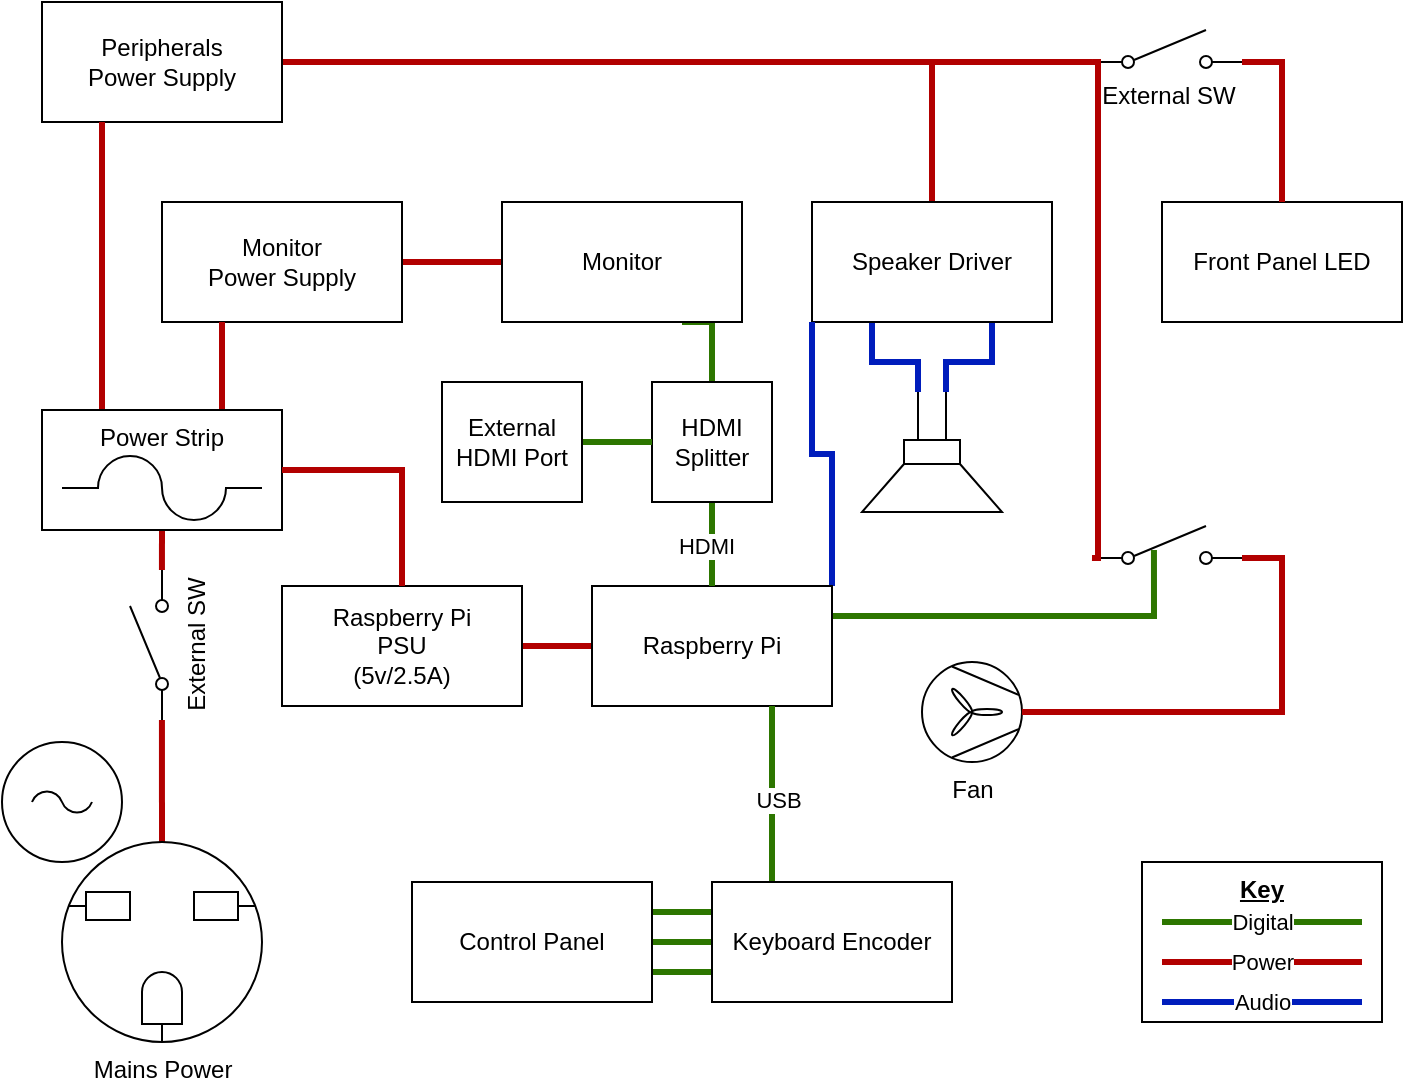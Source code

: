 <mxfile version="13.6.2" type="device" pages="3"><diagram id="l028MWzipf3auB_rfnxY" name="Electrical"><mxGraphModel dx="821" dy="598" grid="1" gridSize="10" guides="1" tooltips="1" connect="1" arrows="1" fold="1" page="1" pageScale="1" pageWidth="850" pageHeight="1100" math="0" shadow="0"><root><mxCell id="0"/><mxCell id="1" parent="0"/><mxCell id="hUDX7nrkoxbd-xgrVgb7-20" style="edgeStyle=none;rounded=0;orthogonalLoop=1;jettySize=auto;html=1;exitX=1;exitY=0.5;exitDx=0;exitDy=0;strokeWidth=3;fontColor=#000000;fillColor=#e51400;strokeColor=#B20000;entryX=0;entryY=0.84;entryDx=0;entryDy=0;entryPerimeter=0;endArrow=none;endFill=0;" edge="1" parent="1" source="hUDX7nrkoxbd-xgrVgb7-2" target="hUDX7nrkoxbd-xgrVgb7-19"><mxGeometry relative="1" as="geometry"><mxPoint x="490" y="90" as="targetPoint"/></mxGeometry></mxCell><mxCell id="hUDX7nrkoxbd-xgrVgb7-2" value="Peripherals&lt;br&gt;Power Supply" style="rounded=0;whiteSpace=wrap;html=1;fontColor=#000000;" vertex="1" parent="1"><mxGeometry x="40" y="60" width="120" height="60" as="geometry"/></mxCell><mxCell id="hUDX7nrkoxbd-xgrVgb7-16" style="edgeStyle=none;rounded=0;orthogonalLoop=1;jettySize=auto;html=1;exitX=1;exitY=0.5;exitDx=0;exitDy=0;entryX=0;entryY=0.5;entryDx=0;entryDy=0;strokeWidth=3;fontColor=#000000;fillColor=#e51400;strokeColor=#B20000;endArrow=none;endFill=0;" edge="1" parent="1" source="hUDX7nrkoxbd-xgrVgb7-3" target="hUDX7nrkoxbd-xgrVgb7-14"><mxGeometry relative="1" as="geometry"/></mxCell><mxCell id="hUDX7nrkoxbd-xgrVgb7-3" value="Monitor &lt;br&gt;Power Supply" style="rounded=0;whiteSpace=wrap;html=1;fontColor=#000000;" vertex="1" parent="1"><mxGeometry x="100" y="160" width="120" height="60" as="geometry"/></mxCell><mxCell id="hUDX7nrkoxbd-xgrVgb7-9" style="edgeStyle=none;rounded=0;orthogonalLoop=1;jettySize=auto;html=1;exitX=0.25;exitY=0;exitDx=0;exitDy=0;entryX=0.25;entryY=1;entryDx=0;entryDy=0;strokeWidth=3;fontColor=#000000;fillColor=#e51400;strokeColor=#B20000;endArrow=none;endFill=0;" edge="1" parent="1" source="hUDX7nrkoxbd-xgrVgb7-4" target="hUDX7nrkoxbd-xgrVgb7-2"><mxGeometry relative="1" as="geometry"/></mxCell><mxCell id="hUDX7nrkoxbd-xgrVgb7-10" style="edgeStyle=none;rounded=0;orthogonalLoop=1;jettySize=auto;html=1;exitX=0.75;exitY=0;exitDx=0;exitDy=0;entryX=0.25;entryY=1;entryDx=0;entryDy=0;strokeWidth=3;fontColor=#000000;fillColor=#e51400;strokeColor=#B20000;endArrow=none;endFill=0;" edge="1" parent="1" source="hUDX7nrkoxbd-xgrVgb7-4" target="hUDX7nrkoxbd-xgrVgb7-3"><mxGeometry relative="1" as="geometry"/></mxCell><mxCell id="hUDX7nrkoxbd-xgrVgb7-6" value="" style="pointerEvents=1;verticalLabelPosition=bottom;shadow=0;dashed=0;align=center;html=1;verticalAlign=top;shape=mxgraph.electrical.electro-mechanical.loudspeaker;fontColor=#000000;rotation=90;" vertex="1" parent="1"><mxGeometry x="455" y="250" width="60" height="70" as="geometry"/></mxCell><mxCell id="hUDX7nrkoxbd-xgrVgb7-8" style="edgeStyle=none;rounded=0;orthogonalLoop=1;jettySize=auto;html=1;exitX=0.5;exitY=0;exitDx=0;exitDy=0;exitPerimeter=0;fontColor=#000000;strokeWidth=3;fillColor=#e51400;strokeColor=#B20000;entryX=0;entryY=0.84;entryDx=0;entryDy=0;entryPerimeter=0;startArrow=none;startFill=0;endArrow=none;endFill=0;" edge="1" parent="1" source="hUDX7nrkoxbd-xgrVgb7-7" target="hUDX7nrkoxbd-xgrVgb7-17"><mxGeometry relative="1" as="geometry"><mxPoint x="100" y="417" as="targetPoint"/></mxGeometry></mxCell><mxCell id="hUDX7nrkoxbd-xgrVgb7-7" value="Mains Power" style="pointerEvents=1;verticalLabelPosition=bottom;shadow=0;dashed=0;align=center;html=1;verticalAlign=top;shape=mxgraph.electrical.miscellaneous.f_m_3_conductor_3;fontColor=#000000;" vertex="1" parent="1"><mxGeometry x="50" y="480" width="100" height="100" as="geometry"/></mxCell><mxCell id="hUDX7nrkoxbd-xgrVgb7-12" value="" style="pointerEvents=1;verticalLabelPosition=bottom;shadow=0;dashed=0;align=center;html=1;verticalAlign=top;shape=mxgraph.electrical.signal_sources.ac_source;fontColor=#000000;" vertex="1" parent="1"><mxGeometry x="20" y="430" width="60" height="60" as="geometry"/></mxCell><mxCell id="hUDX7nrkoxbd-xgrVgb7-40" style="edgeStyle=orthogonalEdgeStyle;rounded=0;orthogonalLoop=1;jettySize=auto;html=1;exitX=0.75;exitY=1;exitDx=0;exitDy=0;entryX=0.5;entryY=0;entryDx=0;entryDy=0;startArrow=none;startFill=0;endArrow=none;endFill=0;strokeWidth=3;fontColor=#000000;fillColor=#60a917;strokeColor=#2D7600;" edge="1" parent="1" source="hUDX7nrkoxbd-xgrVgb7-14" target="hUDX7nrkoxbd-xgrVgb7-36"><mxGeometry relative="1" as="geometry"/></mxCell><mxCell id="hUDX7nrkoxbd-xgrVgb7-14" value="Monitor" style="rounded=0;whiteSpace=wrap;html=1;fontColor=#000000;" vertex="1" parent="1"><mxGeometry x="270" y="160" width="120" height="60" as="geometry"/></mxCell><mxCell id="hUDX7nrkoxbd-xgrVgb7-28" style="edgeStyle=none;rounded=0;orthogonalLoop=1;jettySize=auto;html=1;exitX=0.5;exitY=0;exitDx=0;exitDy=0;startArrow=none;startFill=0;endArrow=none;endFill=0;strokeWidth=3;fontColor=#000000;fillColor=#e51400;strokeColor=#B20000;" edge="1" parent="1" source="hUDX7nrkoxbd-xgrVgb7-15"><mxGeometry relative="1" as="geometry"><mxPoint x="485" y="90" as="targetPoint"/></mxGeometry></mxCell><mxCell id="hUDX7nrkoxbd-xgrVgb7-41" style="edgeStyle=orthogonalEdgeStyle;rounded=0;orthogonalLoop=1;jettySize=auto;html=1;exitX=0.75;exitY=1;exitDx=0;exitDy=0;entryX=0;entryY=0.4;entryDx=0;entryDy=0;entryPerimeter=0;startArrow=none;startFill=0;endArrow=none;endFill=0;strokeWidth=3;fontColor=#000000;fillColor=#0050ef;strokeColor=#001DBC;" edge="1" parent="1" source="hUDX7nrkoxbd-xgrVgb7-15" target="hUDX7nrkoxbd-xgrVgb7-6"><mxGeometry relative="1" as="geometry"/></mxCell><mxCell id="hUDX7nrkoxbd-xgrVgb7-42" style="edgeStyle=orthogonalEdgeStyle;rounded=0;orthogonalLoop=1;jettySize=auto;html=1;exitX=0.25;exitY=1;exitDx=0;exitDy=0;entryX=0;entryY=0.6;entryDx=0;entryDy=0;entryPerimeter=0;startArrow=none;startFill=0;endArrow=none;endFill=0;strokeWidth=3;fontColor=#000000;fillColor=#0050ef;strokeColor=#001DBC;" edge="1" parent="1" source="hUDX7nrkoxbd-xgrVgb7-15" target="hUDX7nrkoxbd-xgrVgb7-6"><mxGeometry relative="1" as="geometry"/></mxCell><mxCell id="hUDX7nrkoxbd-xgrVgb7-15" value="Speaker Driver" style="rounded=0;whiteSpace=wrap;html=1;fontColor=#000000;" vertex="1" parent="1"><mxGeometry x="425" y="160" width="120" height="60" as="geometry"/></mxCell><mxCell id="hUDX7nrkoxbd-xgrVgb7-24" style="edgeStyle=none;rounded=0;orthogonalLoop=1;jettySize=auto;html=1;exitX=1;exitY=0.84;exitDx=0;exitDy=0;exitPerimeter=0;entryX=0.5;entryY=1;entryDx=0;entryDy=0;startArrow=none;startFill=0;endArrow=none;endFill=0;strokeWidth=3;fontColor=#000000;fillColor=#e51400;strokeColor=#B20000;" edge="1" parent="1" source="hUDX7nrkoxbd-xgrVgb7-17" target="hUDX7nrkoxbd-xgrVgb7-4"><mxGeometry relative="1" as="geometry"/></mxCell><mxCell id="hUDX7nrkoxbd-xgrVgb7-17" value="External SW" style="pointerEvents=1;verticalLabelPosition=bottom;shadow=0;dashed=0;align=center;html=1;verticalAlign=top;shape=mxgraph.electrical.electro-mechanical.simple_switch;fontColor=#000000;rotation=-90;" vertex="1" parent="1"><mxGeometry x="56" y="372" width="75" height="19" as="geometry"/></mxCell><mxCell id="hUDX7nrkoxbd-xgrVgb7-18" value="Front Panel LED" style="rounded=0;whiteSpace=wrap;html=1;fontColor=#000000;" vertex="1" parent="1"><mxGeometry x="600" y="160" width="120" height="60" as="geometry"/></mxCell><mxCell id="hUDX7nrkoxbd-xgrVgb7-22" style="edgeStyle=orthogonalEdgeStyle;rounded=0;orthogonalLoop=1;jettySize=auto;html=1;exitX=1;exitY=0.84;exitDx=0;exitDy=0;exitPerimeter=0;entryX=0.5;entryY=0;entryDx=0;entryDy=0;strokeWidth=3;fontColor=#000000;fillColor=#e51400;strokeColor=#B20000;endArrow=none;endFill=0;" edge="1" parent="1" source="hUDX7nrkoxbd-xgrVgb7-19" target="hUDX7nrkoxbd-xgrVgb7-18"><mxGeometry relative="1" as="geometry"/></mxCell><mxCell id="hUDX7nrkoxbd-xgrVgb7-27" style="edgeStyle=orthogonalEdgeStyle;rounded=0;orthogonalLoop=1;jettySize=auto;html=1;exitX=0;exitY=0.84;exitDx=0;exitDy=0;exitPerimeter=0;startArrow=none;startFill=0;endArrow=none;endFill=0;strokeWidth=3;fontColor=#000000;fillColor=#e51400;strokeColor=#B20000;entryX=0;entryY=0.84;entryDx=0;entryDy=0;entryPerimeter=0;" edge="1" parent="1" source="hUDX7nrkoxbd-xgrVgb7-29" target="hUDX7nrkoxbd-xgrVgb7-29"><mxGeometry relative="1" as="geometry"><Array as="points"/></mxGeometry></mxCell><mxCell id="hUDX7nrkoxbd-xgrVgb7-19" value="External SW" style="pointerEvents=1;verticalLabelPosition=bottom;shadow=0;dashed=0;align=center;html=1;verticalAlign=top;shape=mxgraph.electrical.electro-mechanical.simple_switch;fontColor=#000000;rotation=0;" vertex="1" parent="1"><mxGeometry x="565" y="74" width="75" height="19" as="geometry"/></mxCell><mxCell id="hUDX7nrkoxbd-xgrVgb7-23" value="" style="group" vertex="1" connectable="0" parent="1"><mxGeometry x="40" y="264" width="120" height="60" as="geometry"/></mxCell><mxCell id="hUDX7nrkoxbd-xgrVgb7-4" value="Power Strip" style="rounded=0;whiteSpace=wrap;html=1;fontColor=#000000;verticalAlign=top;" vertex="1" parent="hUDX7nrkoxbd-xgrVgb7-23"><mxGeometry width="120" height="60" as="geometry"/></mxCell><mxCell id="hUDX7nrkoxbd-xgrVgb7-11" value="" style="pointerEvents=1;verticalLabelPosition=bottom;shadow=0;dashed=0;align=center;html=1;verticalAlign=top;shape=mxgraph.electrical.miscellaneous.fuse_4;fontColor=#000000;" vertex="1" parent="hUDX7nrkoxbd-xgrVgb7-23"><mxGeometry x="10" y="23" width="100" height="32" as="geometry"/></mxCell><mxCell id="hUDX7nrkoxbd-xgrVgb7-25" value="Fan" style="verticalLabelPosition=bottom;outlineConnect=0;align=center;dashed=0;html=1;verticalAlign=top;shape=mxgraph.pid2misc.fan;fanType=common;fontColor=#000000;" vertex="1" parent="1"><mxGeometry x="480" y="390" width="50" height="50" as="geometry"/></mxCell><mxCell id="hUDX7nrkoxbd-xgrVgb7-62" style="edgeStyle=orthogonalEdgeStyle;rounded=0;orthogonalLoop=1;jettySize=auto;html=1;exitX=1;exitY=0.84;exitDx=0;exitDy=0;exitPerimeter=0;startArrow=none;startFill=0;endArrow=none;endFill=0;strokeWidth=3;fontColor=#000000;fillColor=#e51400;strokeColor=#B20000;" edge="1" parent="1" source="hUDX7nrkoxbd-xgrVgb7-29" target="hUDX7nrkoxbd-xgrVgb7-25"><mxGeometry relative="1" as="geometry"><Array as="points"><mxPoint x="660" y="338"/><mxPoint x="660" y="415"/></Array></mxGeometry></mxCell><mxCell id="hUDX7nrkoxbd-xgrVgb7-29" value="" style="pointerEvents=1;verticalLabelPosition=bottom;shadow=0;dashed=0;align=center;html=1;verticalAlign=top;shape=mxgraph.electrical.electro-mechanical.simple_switch;fontColor=#000000;" vertex="1" parent="1"><mxGeometry x="565" y="322" width="75" height="19" as="geometry"/></mxCell><mxCell id="hUDX7nrkoxbd-xgrVgb7-30" style="edgeStyle=orthogonalEdgeStyle;rounded=0;orthogonalLoop=1;jettySize=auto;html=1;exitX=0;exitY=0.84;exitDx=0;exitDy=0;exitPerimeter=0;startArrow=none;startFill=0;endArrow=none;endFill=0;strokeWidth=3;fontColor=#000000;fillColor=#e51400;strokeColor=#B20000;entryX=0;entryY=0.84;entryDx=0;entryDy=0;entryPerimeter=0;" edge="1" parent="1" source="hUDX7nrkoxbd-xgrVgb7-19" target="hUDX7nrkoxbd-xgrVgb7-29"><mxGeometry relative="1" as="geometry"><mxPoint x="565" y="89.96" as="sourcePoint"/><mxPoint x="650" y="335" as="targetPoint"/><Array as="points"><mxPoint x="568" y="90"/></Array></mxGeometry></mxCell><mxCell id="hUDX7nrkoxbd-xgrVgb7-35" style="edgeStyle=orthogonalEdgeStyle;rounded=0;orthogonalLoop=1;jettySize=auto;html=1;entryX=0;entryY=0.5;entryDx=0;entryDy=0;startArrow=none;startFill=0;endArrow=none;endFill=0;strokeWidth=3;fontColor=#000000;fillColor=#e51400;strokeColor=#B20000;" edge="1" parent="1" source="hUDX7nrkoxbd-xgrVgb7-32" target="hUDX7nrkoxbd-xgrVgb7-34"><mxGeometry relative="1" as="geometry"/></mxCell><mxCell id="hUDX7nrkoxbd-xgrVgb7-32" value="Raspberry Pi&lt;br&gt;PSU&lt;br&gt;(5v/2.5A)" style="rounded=0;whiteSpace=wrap;html=1;fontColor=#000000;" vertex="1" parent="1"><mxGeometry x="160" y="352" width="120" height="60" as="geometry"/></mxCell><mxCell id="hUDX7nrkoxbd-xgrVgb7-33" style="edgeStyle=orthogonalEdgeStyle;rounded=0;orthogonalLoop=1;jettySize=auto;html=1;exitX=1;exitY=0.5;exitDx=0;exitDy=0;entryX=0.5;entryY=0;entryDx=0;entryDy=0;startArrow=none;startFill=0;endArrow=none;endFill=0;strokeWidth=3;fontColor=#000000;fillColor=#e51400;strokeColor=#B20000;" edge="1" parent="1" source="hUDX7nrkoxbd-xgrVgb7-4" target="hUDX7nrkoxbd-xgrVgb7-32"><mxGeometry relative="1" as="geometry"/></mxCell><mxCell id="hUDX7nrkoxbd-xgrVgb7-43" style="edgeStyle=orthogonalEdgeStyle;rounded=0;orthogonalLoop=1;jettySize=auto;html=1;exitX=1;exitY=0;exitDx=0;exitDy=0;entryX=0;entryY=1;entryDx=0;entryDy=0;startArrow=none;startFill=0;endArrow=none;endFill=0;strokeWidth=3;fontColor=#000000;fillColor=#0050ef;strokeColor=#001DBC;" edge="1" parent="1" source="hUDX7nrkoxbd-xgrVgb7-34" target="hUDX7nrkoxbd-xgrVgb7-15"><mxGeometry relative="1" as="geometry"/></mxCell><mxCell id="hUDX7nrkoxbd-xgrVgb7-45" style="edgeStyle=orthogonalEdgeStyle;rounded=0;orthogonalLoop=1;jettySize=auto;html=1;exitX=1;exitY=0.25;exitDx=0;exitDy=0;entryX=0.413;entryY=0.632;entryDx=0;entryDy=0;entryPerimeter=0;startArrow=none;startFill=0;endArrow=none;endFill=0;strokeWidth=3;fontColor=#000000;fillColor=#60a917;strokeColor=#2D7600;" edge="1" parent="1" source="hUDX7nrkoxbd-xgrVgb7-34" target="hUDX7nrkoxbd-xgrVgb7-29"><mxGeometry relative="1" as="geometry"/></mxCell><mxCell id="hUDX7nrkoxbd-xgrVgb7-34" value="Raspberry Pi" style="rounded=0;whiteSpace=wrap;html=1;fontColor=#000000;" vertex="1" parent="1"><mxGeometry x="315" y="352" width="120" height="60" as="geometry"/></mxCell><mxCell id="hUDX7nrkoxbd-xgrVgb7-39" style="edgeStyle=orthogonalEdgeStyle;rounded=0;orthogonalLoop=1;jettySize=auto;html=1;exitX=0.5;exitY=1;exitDx=0;exitDy=0;startArrow=none;startFill=0;endArrow=none;endFill=0;strokeWidth=3;fontColor=#000000;fillColor=#60a917;strokeColor=#2D7600;" edge="1" parent="1" source="hUDX7nrkoxbd-xgrVgb7-36" target="hUDX7nrkoxbd-xgrVgb7-34"><mxGeometry relative="1" as="geometry"/></mxCell><mxCell id="hUDX7nrkoxbd-xgrVgb7-52" value="HDMI" style="edgeLabel;html=1;align=center;verticalAlign=middle;resizable=0;points=[];fontColor=#000000;" vertex="1" connectable="0" parent="hUDX7nrkoxbd-xgrVgb7-39"><mxGeometry x="0.048" y="-3" relative="1" as="geometry"><mxPoint as="offset"/></mxGeometry></mxCell><mxCell id="hUDX7nrkoxbd-xgrVgb7-36" value="HDMI&lt;br&gt;Splitter" style="rounded=0;whiteSpace=wrap;html=1;fontColor=#000000;" vertex="1" parent="1"><mxGeometry x="345" y="250" width="60" height="60" as="geometry"/></mxCell><mxCell id="hUDX7nrkoxbd-xgrVgb7-38" style="edgeStyle=orthogonalEdgeStyle;rounded=0;orthogonalLoop=1;jettySize=auto;html=1;entryX=0;entryY=0.5;entryDx=0;entryDy=0;startArrow=none;startFill=0;endArrow=none;endFill=0;strokeWidth=3;fontColor=#000000;fillColor=#60a917;strokeColor=#2D7600;" edge="1" parent="1" source="hUDX7nrkoxbd-xgrVgb7-37" target="hUDX7nrkoxbd-xgrVgb7-36"><mxGeometry relative="1" as="geometry"/></mxCell><mxCell id="hUDX7nrkoxbd-xgrVgb7-37" value="External&lt;br&gt;HDMI Port" style="rounded=0;whiteSpace=wrap;html=1;fontColor=#000000;" vertex="1" parent="1"><mxGeometry x="240" y="250" width="70" height="60" as="geometry"/></mxCell><mxCell id="hUDX7nrkoxbd-xgrVgb7-48" style="edgeStyle=orthogonalEdgeStyle;rounded=0;orthogonalLoop=1;jettySize=auto;html=1;exitX=1;exitY=0.25;exitDx=0;exitDy=0;entryX=0;entryY=0.25;entryDx=0;entryDy=0;startArrow=none;startFill=0;endArrow=none;endFill=0;strokeWidth=3;fontColor=#000000;fillColor=#60a917;strokeColor=#2D7600;" edge="1" parent="1" source="hUDX7nrkoxbd-xgrVgb7-46" target="hUDX7nrkoxbd-xgrVgb7-47"><mxGeometry relative="1" as="geometry"/></mxCell><mxCell id="hUDX7nrkoxbd-xgrVgb7-49" style="edgeStyle=orthogonalEdgeStyle;rounded=0;orthogonalLoop=1;jettySize=auto;html=1;exitX=1;exitY=0.5;exitDx=0;exitDy=0;entryX=0;entryY=0.5;entryDx=0;entryDy=0;startArrow=none;startFill=0;endArrow=none;endFill=0;strokeWidth=3;fontColor=#000000;fillColor=#60a917;strokeColor=#2D7600;" edge="1" parent="1" source="hUDX7nrkoxbd-xgrVgb7-46" target="hUDX7nrkoxbd-xgrVgb7-47"><mxGeometry relative="1" as="geometry"/></mxCell><mxCell id="hUDX7nrkoxbd-xgrVgb7-50" style="edgeStyle=orthogonalEdgeStyle;rounded=0;orthogonalLoop=1;jettySize=auto;html=1;exitX=1;exitY=0.75;exitDx=0;exitDy=0;entryX=0;entryY=0.75;entryDx=0;entryDy=0;startArrow=none;startFill=0;endArrow=none;endFill=0;strokeWidth=3;fontColor=#000000;fillColor=#60a917;strokeColor=#2D7600;" edge="1" parent="1" source="hUDX7nrkoxbd-xgrVgb7-46" target="hUDX7nrkoxbd-xgrVgb7-47"><mxGeometry relative="1" as="geometry"/></mxCell><mxCell id="hUDX7nrkoxbd-xgrVgb7-46" value="Control Panel" style="rounded=0;whiteSpace=wrap;html=1;fontColor=#000000;" vertex="1" parent="1"><mxGeometry x="225" y="500" width="120" height="60" as="geometry"/></mxCell><mxCell id="hUDX7nrkoxbd-xgrVgb7-51" style="edgeStyle=orthogonalEdgeStyle;rounded=0;orthogonalLoop=1;jettySize=auto;html=1;exitX=0.25;exitY=0;exitDx=0;exitDy=0;entryX=0.75;entryY=1;entryDx=0;entryDy=0;startArrow=none;startFill=0;endArrow=none;endFill=0;strokeWidth=3;fontColor=#000000;fillColor=#60a917;strokeColor=#2D7600;" edge="1" parent="1" source="hUDX7nrkoxbd-xgrVgb7-47" target="hUDX7nrkoxbd-xgrVgb7-34"><mxGeometry relative="1" as="geometry"/></mxCell><mxCell id="hUDX7nrkoxbd-xgrVgb7-53" value="USB" style="edgeLabel;html=1;align=center;verticalAlign=middle;resizable=0;points=[];fontColor=#000000;" vertex="1" connectable="0" parent="hUDX7nrkoxbd-xgrVgb7-51"><mxGeometry x="-0.068" y="-3" relative="1" as="geometry"><mxPoint as="offset"/></mxGeometry></mxCell><mxCell id="hUDX7nrkoxbd-xgrVgb7-47" value="Keyboard Encoder" style="rounded=0;whiteSpace=wrap;html=1;fontColor=#000000;" vertex="1" parent="1"><mxGeometry x="375" y="500" width="120" height="60" as="geometry"/></mxCell><mxCell id="hUDX7nrkoxbd-xgrVgb7-61" value="" style="group" vertex="1" connectable="0" parent="1"><mxGeometry x="590" y="490" width="120" height="80" as="geometry"/></mxCell><mxCell id="hUDX7nrkoxbd-xgrVgb7-60" value="&lt;div&gt;&lt;span&gt;Key&lt;/span&gt;&lt;/div&gt;" style="rounded=0;whiteSpace=wrap;html=1;fontColor=#000000;align=center;verticalAlign=top;fontStyle=5" vertex="1" parent="hUDX7nrkoxbd-xgrVgb7-61"><mxGeometry width="120" height="80" as="geometry"/></mxCell><mxCell id="hUDX7nrkoxbd-xgrVgb7-55" value="" style="html=1;startArrow=none;startFill=0;endArrow=none;endFill=0;strokeWidth=3;fontColor=#000000;fillColor=#60a917;strokeColor=#2D7600;" edge="1" parent="hUDX7nrkoxbd-xgrVgb7-61"><mxGeometry width="100" relative="1" as="geometry"><mxPoint x="10" y="30" as="sourcePoint"/><mxPoint x="110" y="30" as="targetPoint"/></mxGeometry></mxCell><mxCell id="hUDX7nrkoxbd-xgrVgb7-59" value="Digital" style="edgeLabel;html=1;align=center;verticalAlign=middle;resizable=0;points=[];fontColor=#000000;" vertex="1" connectable="0" parent="hUDX7nrkoxbd-xgrVgb7-55"><mxGeometry x="-0.44" relative="1" as="geometry"><mxPoint x="22" as="offset"/></mxGeometry></mxCell><mxCell id="hUDX7nrkoxbd-xgrVgb7-56" value="" style="html=1;startArrow=none;startFill=0;endArrow=none;endFill=0;strokeWidth=3;fontColor=#000000;fillColor=#e51400;strokeColor=#B20000;" edge="1" parent="hUDX7nrkoxbd-xgrVgb7-61"><mxGeometry width="100" relative="1" as="geometry"><mxPoint x="10" y="50" as="sourcePoint"/><mxPoint x="110" y="50" as="targetPoint"/></mxGeometry></mxCell><mxCell id="hUDX7nrkoxbd-xgrVgb7-58" value="Power" style="edgeLabel;html=1;align=center;verticalAlign=middle;resizable=0;points=[];fontColor=#000000;" vertex="1" connectable="0" parent="hUDX7nrkoxbd-xgrVgb7-56"><mxGeometry x="0.24" y="3" relative="1" as="geometry"><mxPoint x="-12" y="3" as="offset"/></mxGeometry></mxCell><mxCell id="hUDX7nrkoxbd-xgrVgb7-57" value="Audio" style="html=1;startArrow=none;startFill=0;endArrow=none;endFill=0;strokeWidth=3;fontColor=#000000;fillColor=#0050ef;strokeColor=#001DBC;" edge="1" parent="hUDX7nrkoxbd-xgrVgb7-61"><mxGeometry width="100" relative="1" as="geometry"><mxPoint x="10" y="70" as="sourcePoint"/><mxPoint x="110" y="70" as="targetPoint"/></mxGeometry></mxCell></root></mxGraphModel></diagram><diagram id="mXbP1v3G7RLIrmekhq0o" name="Top Panel"><mxGraphModel dx="946" dy="598" grid="1" gridSize="10" guides="1" tooltips="1" connect="1" arrows="1" fold="1" page="1" pageScale="1" pageWidth="850" pageHeight="1100" math="0" shadow="0"><root><mxCell id="QXlU_KbgOhmPKLxfKnMR-0"/><mxCell id="QXlU_KbgOhmPKLxfKnMR-1" parent="QXlU_KbgOhmPKLxfKnMR-0"/><mxCell id="NUDOy58gmlkvZbzFIc0X-1" value="" style="rounded=0;whiteSpace=wrap;html=1;fillColor=#a0522d;strokeColor=#6D1F00;fontColor=#ffffff;" vertex="1" parent="QXlU_KbgOhmPKLxfKnMR-1"><mxGeometry x="80" y="240" width="680" height="160" as="geometry"/></mxCell><mxCell id="NUDOy58gmlkvZbzFIc0X-2" value="Front Top" style="text;html=1;strokeColor=none;fillColor=none;align=center;verticalAlign=middle;whiteSpace=wrap;rounded=0;fontColor=#FFFFFF;" vertex="1" parent="QXlU_KbgOhmPKLxfKnMR-1"><mxGeometry x="80" y="240" width="110" height="20" as="geometry"/></mxCell><mxCell id="NUDOy58gmlkvZbzFIc0X-3" value="&lt;font color=&quot;#000000&quot;&gt;LED Panel&lt;/font&gt;" style="rounded=0;whiteSpace=wrap;html=1;fontColor=#FFFFFF;" vertex="1" parent="QXlU_KbgOhmPKLxfKnMR-1"><mxGeometry x="120" y="270" width="600" height="110" as="geometry"/></mxCell><mxCell id="NUDOy58gmlkvZbzFIc0X-4" value="" style="rounded=0;whiteSpace=wrap;html=1;fontColor=#ffffff;fillColor=#a0522d;strokeColor=#6D1F00;" vertex="1" parent="QXlU_KbgOhmPKLxfKnMR-1"><mxGeometry x="80" y="440" width="680" height="280" as="geometry"/></mxCell><mxCell id="NUDOy58gmlkvZbzFIc0X-5" value="&lt;font color=&quot;#000000&quot;&gt;SW&lt;br&gt;Audio &lt;br&gt;IN/EXT&lt;br&gt;&lt;/font&gt;" style="rounded=0;whiteSpace=wrap;html=1;fontColor=#FFFFFF;" vertex="1" parent="QXlU_KbgOhmPKLxfKnMR-1"><mxGeometry x="130" y="490" width="70" height="60" as="geometry"/></mxCell><mxCell id="NUDOy58gmlkvZbzFIc0X-6" value="&lt;font color=&quot;#000000&quot;&gt;SW&lt;br&gt;Video&lt;br&gt;IN/EXT&lt;br&gt;&lt;/font&gt;" style="rounded=0;whiteSpace=wrap;html=1;fontColor=#FFFFFF;" vertex="1" parent="QXlU_KbgOhmPKLxfKnMR-1"><mxGeometry x="220" y="490" width="70" height="60" as="geometry"/></mxCell><mxCell id="NUDOy58gmlkvZbzFIc0X-7" value="SPKR L" style="rounded=0;whiteSpace=wrap;html=1;" vertex="1" parent="QXlU_KbgOhmPKLxfKnMR-1"><mxGeometry x="150" y="630" width="120" height="60" as="geometry"/></mxCell><mxCell id="NUDOy58gmlkvZbzFIc0X-8" value="SPKR R" style="rounded=0;whiteSpace=wrap;html=1;" vertex="1" parent="QXlU_KbgOhmPKLxfKnMR-1"><mxGeometry x="550" y="630" width="120" height="60" as="geometry"/></mxCell><mxCell id="NUDOy58gmlkvZbzFIc0X-9" value="Volume&lt;br&gt;Knob" style="ellipse;whiteSpace=wrap;html=1;aspect=fixed;fontColor=#000000;" vertex="1" parent="QXlU_KbgOhmPKLxfKnMR-1"><mxGeometry x="370" y="610" width="80" height="80" as="geometry"/></mxCell><mxCell id="NUDOy58gmlkvZbzFIc0X-11" value="&lt;font color=&quot;#000000&quot;&gt;SW&lt;br&gt;Lights&lt;br&gt;&lt;/font&gt;" style="rounded=0;whiteSpace=wrap;html=1;fontColor=#FFFFFF;" vertex="1" parent="QXlU_KbgOhmPKLxfKnMR-1"><mxGeometry x="310" y="490" width="70" height="60" as="geometry"/></mxCell><mxCell id="NUDOy58gmlkvZbzFIc0X-12" value="&lt;font color=&quot;#000000&quot;&gt;SW Power&lt;br&gt;&lt;/font&gt;" style="rounded=0;whiteSpace=wrap;html=1;fontColor=#FFFFFF;" vertex="1" parent="QXlU_KbgOhmPKLxfKnMR-1"><mxGeometry x="630" y="490" width="70" height="60" as="geometry"/></mxCell></root></mxGraphModel></diagram><diagram id="PGy6DelonlLWJ56NZPv0" name="Back"><mxGraphModel dx="946" dy="598" grid="1" gridSize="10" guides="1" tooltips="1" connect="1" arrows="1" fold="1" page="1" pageScale="1" pageWidth="850" pageHeight="1100" math="0" shadow="0"><root><mxCell id="mecqHQfIY5D5lG37LNqG-0"/><mxCell id="mecqHQfIY5D5lG37LNqG-1" parent="mecqHQfIY5D5lG37LNqG-0"/><mxCell id="eW_sn1zoKBhr9wot5sU7-0" value="" style="whiteSpace=wrap;html=1;aspect=fixed;fillColor=#a0522d;strokeColor=#6D1F00;fontColor=#ffffff;" vertex="1" parent="mecqHQfIY5D5lG37LNqG-1"><mxGeometry x="215" y="120" width="420" height="420" as="geometry"/></mxCell><mxCell id="eW_sn1zoKBhr9wot5sU7-1" value="Power In" style="ellipse;whiteSpace=wrap;html=1;" vertex="1" parent="mecqHQfIY5D5lG37LNqG-1"><mxGeometry x="245" y="470" width="50" height="50" as="geometry"/></mxCell><mxCell id="eW_sn1zoKBhr9wot5sU7-2" value="Aux Out" style="ellipse;whiteSpace=wrap;html=1;" vertex="1" parent="mecqHQfIY5D5lG37LNqG-1"><mxGeometry x="565" y="467.5" width="50" height="55" as="geometry"/></mxCell><mxCell id="eW_sn1zoKBhr9wot5sU7-3" value="HDMI Out" style="rounded=0;whiteSpace=wrap;html=1;" vertex="1" parent="mecqHQfIY5D5lG37LNqG-1"><mxGeometry x="475" y="482.5" width="80" height="25" as="geometry"/></mxCell></root></mxGraphModel></diagram></mxfile>